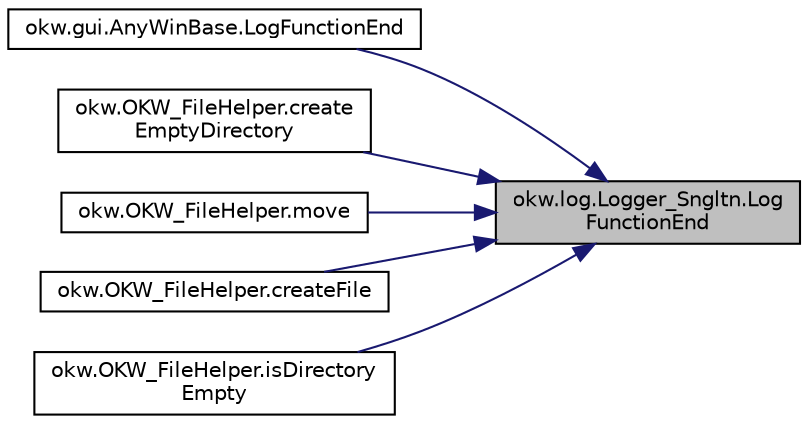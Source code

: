 digraph "okw.log.Logger_Sngltn.LogFunctionEnd"
{
 // INTERACTIVE_SVG=YES
 // LATEX_PDF_SIZE
  edge [fontname="Helvetica",fontsize="10",labelfontname="Helvetica",labelfontsize="10"];
  node [fontname="Helvetica",fontsize="10",shape=record];
  rankdir="RL";
  Node82 [label="okw.log.Logger_Sngltn.Log\lFunctionEnd",height=0.2,width=0.4,color="black", fillcolor="grey75", style="filled", fontcolor="black",tooltip="LogFunctionEnd(String):"];
  Node82 -> Node83 [dir="back",color="midnightblue",fontsize="10",style="solid",fontname="Helvetica"];
  Node83 [label="okw.gui.AnyWinBase.LogFunctionEnd",height=0.2,width=0.4,color="black", fillcolor="white", style="filled",URL="$classokw_1_1gui_1_1_any_win_base.html#afc3cff59cf8744b2d6711b090e3f88e2",tooltip="Methode ruft die Methode Logger.Instance.LogFunctionEnd() auf."];
  Node82 -> Node84 [dir="back",color="midnightblue",fontsize="10",style="solid",fontname="Helvetica"];
  Node84 [label="okw.OKW_FileHelper.create\lEmptyDirectory",height=0.2,width=0.4,color="black", fillcolor="white", style="filled",URL="$classokw_1_1_o_k_w___file_helper.html#a3f1e666538681aaa975fde389b707ee7",tooltip=" "];
  Node82 -> Node85 [dir="back",color="midnightblue",fontsize="10",style="solid",fontname="Helvetica"];
  Node85 [label="okw.OKW_FileHelper.move",height=0.2,width=0.4,color="black", fillcolor="white", style="filled",URL="$classokw_1_1_o_k_w___file_helper.html#a3002a43c90d8b9c368d68642d586defd",tooltip="Verschiebt die gegeben Quell-Datei zu einer neuen Ziel-Datei."];
  Node82 -> Node86 [dir="back",color="midnightblue",fontsize="10",style="solid",fontname="Helvetica"];
  Node86 [label="okw.OKW_FileHelper.createFile",height=0.2,width=0.4,color="black", fillcolor="white", style="filled",URL="$classokw_1_1_o_k_w___file_helper.html#a971febc29814ec065a22940729d7eeb7",tooltip="Legt eine Leere Datei an."];
  Node82 -> Node87 [dir="back",color="midnightblue",fontsize="10",style="solid",fontname="Helvetica"];
  Node87 [label="okw.OKW_FileHelper.isDirectory\lEmpty",height=0.2,width=0.4,color="black", fillcolor="white", style="filled",URL="$classokw_1_1_o_k_w___file_helper.html#a60cde3f4abccd6a69a43045c6e8d0ef9",tooltip="Diese Methode prüft, ob das angegebene Vrzeicniss leer ist."];
}
